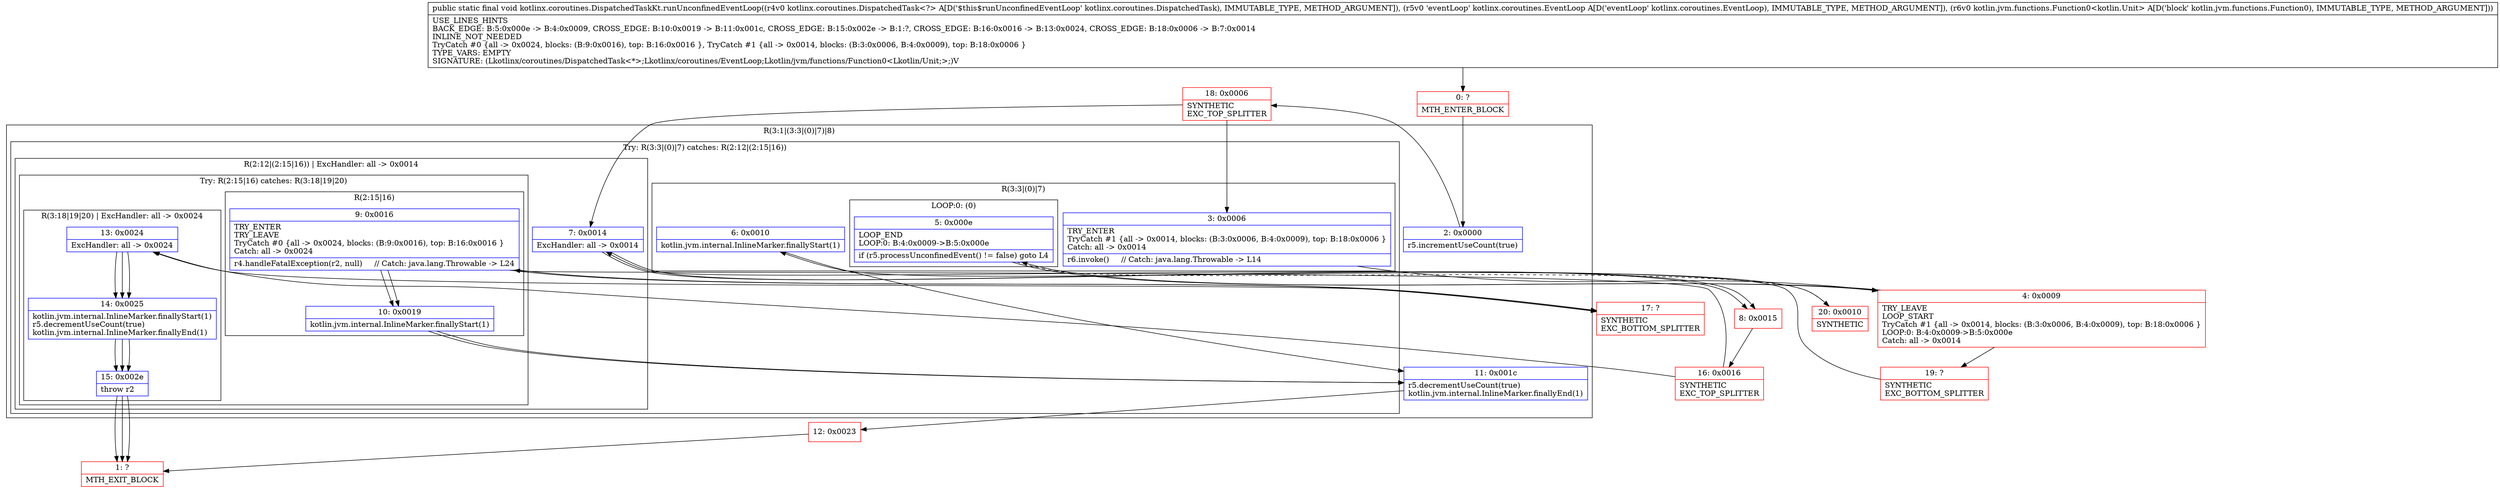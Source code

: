 digraph "CFG forkotlinx.coroutines.DispatchedTaskKt.runUnconfinedEventLoop(Lkotlinx\/coroutines\/DispatchedTask;Lkotlinx\/coroutines\/EventLoop;Lkotlin\/jvm\/functions\/Function0;)V" {
subgraph cluster_Region_619019263 {
label = "R(3:1|(3:3|(0)|7)|8)";
node [shape=record,color=blue];
Node_2 [shape=record,label="{2\:\ 0x0000|r5.incrementUseCount(true)\l}"];
subgraph cluster_TryCatchRegion_1942727917 {
label = "Try: R(3:3|(0)|7) catches: R(2:12|(2:15|16))";
node [shape=record,color=blue];
subgraph cluster_Region_42368316 {
label = "R(3:3|(0)|7)";
node [shape=record,color=blue];
Node_3 [shape=record,label="{3\:\ 0x0006|TRY_ENTER\lTryCatch #1 \{all \-\> 0x0014, blocks: (B:3:0x0006, B:4:0x0009), top: B:18:0x0006 \}\lCatch: all \-\> 0x0014\l|r6.invoke()     \/\/ Catch: java.lang.Throwable \-\> L14\l}"];
subgraph cluster_LoopRegion_89491593 {
label = "LOOP:0: (0)";
node [shape=record,color=blue];
Node_5 [shape=record,label="{5\:\ 0x000e|LOOP_END\lLOOP:0: B:4:0x0009\-\>B:5:0x000e\l|if (r5.processUnconfinedEvent() != false) goto L4\l}"];
subgraph cluster_Region_174076255 {
label = "R(0)";
node [shape=record,color=blue];
}
}
Node_6 [shape=record,label="{6\:\ 0x0010|kotlin.jvm.internal.InlineMarker.finallyStart(1)\l}"];
}
subgraph cluster_Region_610424890 {
label = "R(2:12|(2:15|16)) | ExcHandler: all \-\> 0x0014\l";
node [shape=record,color=blue];
Node_7 [shape=record,label="{7\:\ 0x0014|ExcHandler: all \-\> 0x0014\l}"];
subgraph cluster_TryCatchRegion_364690967 {
label = "Try: R(2:15|16) catches: R(3:18|19|20)";
node [shape=record,color=blue];
subgraph cluster_Region_1006923241 {
label = "R(2:15|16)";
node [shape=record,color=blue];
Node_9 [shape=record,label="{9\:\ 0x0016|TRY_ENTER\lTRY_LEAVE\lTryCatch #0 \{all \-\> 0x0024, blocks: (B:9:0x0016), top: B:16:0x0016 \}\lCatch: all \-\> 0x0024\l|r4.handleFatalException(r2, null)     \/\/ Catch: java.lang.Throwable \-\> L24\l}"];
Node_10 [shape=record,label="{10\:\ 0x0019|kotlin.jvm.internal.InlineMarker.finallyStart(1)\l}"];
}
subgraph cluster_Region_937777663 {
label = "R(3:18|19|20) | ExcHandler: all \-\> 0x0024\l";
node [shape=record,color=blue];
Node_13 [shape=record,label="{13\:\ 0x0024|ExcHandler: all \-\> 0x0024\l}"];
Node_14 [shape=record,label="{14\:\ 0x0025|kotlin.jvm.internal.InlineMarker.finallyStart(1)\lr5.decrementUseCount(true)\lkotlin.jvm.internal.InlineMarker.finallyEnd(1)\l}"];
Node_15 [shape=record,label="{15\:\ 0x002e|throw r2\l}"];
}
}
}
}
Node_11 [shape=record,label="{11\:\ 0x001c|r5.decrementUseCount(true)\lkotlin.jvm.internal.InlineMarker.finallyEnd(1)\l}"];
}
subgraph cluster_Region_610424890 {
label = "R(2:12|(2:15|16)) | ExcHandler: all \-\> 0x0014\l";
node [shape=record,color=blue];
Node_7 [shape=record,label="{7\:\ 0x0014|ExcHandler: all \-\> 0x0014\l}"];
subgraph cluster_TryCatchRegion_364690967 {
label = "Try: R(2:15|16) catches: R(3:18|19|20)";
node [shape=record,color=blue];
subgraph cluster_Region_1006923241 {
label = "R(2:15|16)";
node [shape=record,color=blue];
Node_9 [shape=record,label="{9\:\ 0x0016|TRY_ENTER\lTRY_LEAVE\lTryCatch #0 \{all \-\> 0x0024, blocks: (B:9:0x0016), top: B:16:0x0016 \}\lCatch: all \-\> 0x0024\l|r4.handleFatalException(r2, null)     \/\/ Catch: java.lang.Throwable \-\> L24\l}"];
Node_10 [shape=record,label="{10\:\ 0x0019|kotlin.jvm.internal.InlineMarker.finallyStart(1)\l}"];
}
subgraph cluster_Region_937777663 {
label = "R(3:18|19|20) | ExcHandler: all \-\> 0x0024\l";
node [shape=record,color=blue];
Node_13 [shape=record,label="{13\:\ 0x0024|ExcHandler: all \-\> 0x0024\l}"];
Node_14 [shape=record,label="{14\:\ 0x0025|kotlin.jvm.internal.InlineMarker.finallyStart(1)\lr5.decrementUseCount(true)\lkotlin.jvm.internal.InlineMarker.finallyEnd(1)\l}"];
Node_15 [shape=record,label="{15\:\ 0x002e|throw r2\l}"];
}
}
}
subgraph cluster_Region_937777663 {
label = "R(3:18|19|20) | ExcHandler: all \-\> 0x0024\l";
node [shape=record,color=blue];
Node_13 [shape=record,label="{13\:\ 0x0024|ExcHandler: all \-\> 0x0024\l}"];
Node_14 [shape=record,label="{14\:\ 0x0025|kotlin.jvm.internal.InlineMarker.finallyStart(1)\lr5.decrementUseCount(true)\lkotlin.jvm.internal.InlineMarker.finallyEnd(1)\l}"];
Node_15 [shape=record,label="{15\:\ 0x002e|throw r2\l}"];
}
Node_0 [shape=record,color=red,label="{0\:\ ?|MTH_ENTER_BLOCK\l}"];
Node_18 [shape=record,color=red,label="{18\:\ 0x0006|SYNTHETIC\lEXC_TOP_SPLITTER\l}"];
Node_4 [shape=record,color=red,label="{4\:\ 0x0009|TRY_LEAVE\lLOOP_START\lTryCatch #1 \{all \-\> 0x0014, blocks: (B:3:0x0006, B:4:0x0009), top: B:18:0x0006 \}\lLOOP:0: B:4:0x0009\-\>B:5:0x000e\lCatch: all \-\> 0x0014\l}"];
Node_20 [shape=record,color=red,label="{20\:\ 0x0010|SYNTHETIC\l}"];
Node_12 [shape=record,color=red,label="{12\:\ 0x0023}"];
Node_1 [shape=record,color=red,label="{1\:\ ?|MTH_EXIT_BLOCK\l}"];
Node_19 [shape=record,color=red,label="{19\:\ ?|SYNTHETIC\lEXC_BOTTOM_SPLITTER\l}"];
Node_8 [shape=record,color=red,label="{8\:\ 0x0015}"];
Node_16 [shape=record,color=red,label="{16\:\ 0x0016|SYNTHETIC\lEXC_TOP_SPLITTER\l}"];
Node_17 [shape=record,color=red,label="{17\:\ ?|SYNTHETIC\lEXC_BOTTOM_SPLITTER\l}"];
MethodNode[shape=record,label="{public static final void kotlinx.coroutines.DispatchedTaskKt.runUnconfinedEventLoop((r4v0 kotlinx.coroutines.DispatchedTask\<?\> A[D('$this$runUnconfinedEventLoop' kotlinx.coroutines.DispatchedTask), IMMUTABLE_TYPE, METHOD_ARGUMENT]), (r5v0 'eventLoop' kotlinx.coroutines.EventLoop A[D('eventLoop' kotlinx.coroutines.EventLoop), IMMUTABLE_TYPE, METHOD_ARGUMENT]), (r6v0 kotlin.jvm.functions.Function0\<kotlin.Unit\> A[D('block' kotlin.jvm.functions.Function0), IMMUTABLE_TYPE, METHOD_ARGUMENT]))  | USE_LINES_HINTS\lBACK_EDGE: B:5:0x000e \-\> B:4:0x0009, CROSS_EDGE: B:10:0x0019 \-\> B:11:0x001c, CROSS_EDGE: B:15:0x002e \-\> B:1:?, CROSS_EDGE: B:16:0x0016 \-\> B:13:0x0024, CROSS_EDGE: B:18:0x0006 \-\> B:7:0x0014\lINLINE_NOT_NEEDED\lTryCatch #0 \{all \-\> 0x0024, blocks: (B:9:0x0016), top: B:16:0x0016 \}, TryCatch #1 \{all \-\> 0x0014, blocks: (B:3:0x0006, B:4:0x0009), top: B:18:0x0006 \}\lTYPE_VARS: EMPTY\lSIGNATURE: (Lkotlinx\/coroutines\/DispatchedTask\<*\>;Lkotlinx\/coroutines\/EventLoop;Lkotlin\/jvm\/functions\/Function0\<Lkotlin\/Unit;\>;)V\l}"];
MethodNode -> Node_0;Node_2 -> Node_18;
Node_3 -> Node_4;
Node_5 -> Node_4;
Node_5 -> Node_20[style=dashed];
Node_6 -> Node_11;
Node_7 -> Node_8;
Node_9 -> Node_10;
Node_9 -> Node_17;
Node_10 -> Node_11;
Node_13 -> Node_14;
Node_14 -> Node_15;
Node_15 -> Node_1;
Node_11 -> Node_12;
Node_7 -> Node_8;
Node_9 -> Node_10;
Node_9 -> Node_17;
Node_10 -> Node_11;
Node_13 -> Node_14;
Node_14 -> Node_15;
Node_15 -> Node_1;
Node_13 -> Node_14;
Node_14 -> Node_15;
Node_15 -> Node_1;
Node_0 -> Node_2;
Node_18 -> Node_3;
Node_18 -> Node_7;
Node_4 -> Node_5;
Node_4 -> Node_19;
Node_20 -> Node_6;
Node_12 -> Node_1;
Node_19 -> Node_7;
Node_8 -> Node_16;
Node_16 -> Node_9;
Node_16 -> Node_13;
Node_17 -> Node_13;
}


